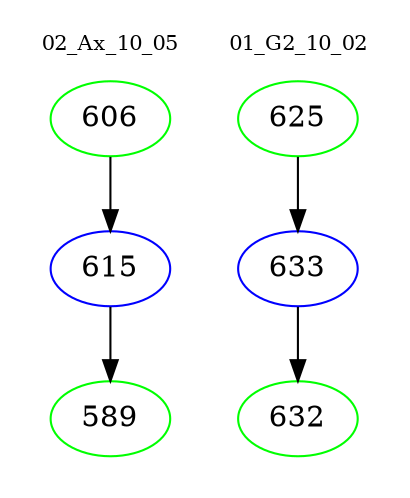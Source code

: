digraph{
subgraph cluster_0 {
color = white
label = "02_Ax_10_05";
fontsize=10;
T0_606 [label="606", color="green"]
T0_606 -> T0_615 [color="black"]
T0_615 [label="615", color="blue"]
T0_615 -> T0_589 [color="black"]
T0_589 [label="589", color="green"]
}
subgraph cluster_1 {
color = white
label = "01_G2_10_02";
fontsize=10;
T1_625 [label="625", color="green"]
T1_625 -> T1_633 [color="black"]
T1_633 [label="633", color="blue"]
T1_633 -> T1_632 [color="black"]
T1_632 [label="632", color="green"]
}
}
